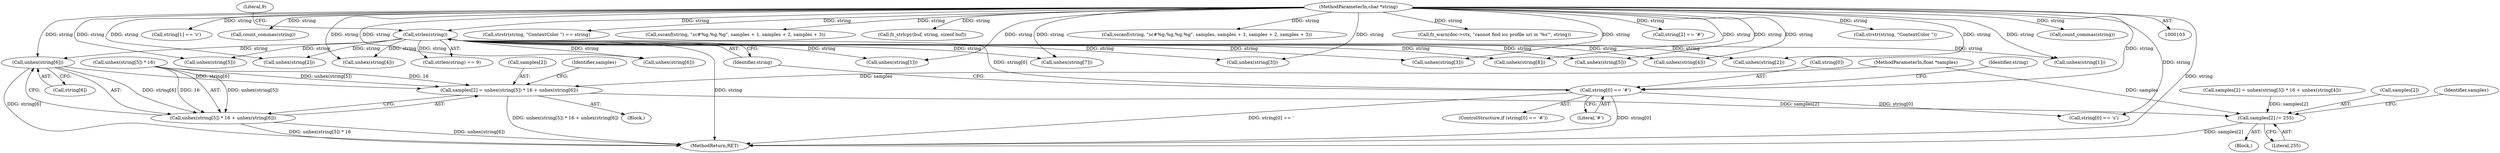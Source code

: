 digraph "0_ghostscript_60dabde18d7fe12b19da8b509bdfee9cc886aafc_0@array" {
"1000191" [label="(Call,unhex(string[6]))"];
"1000146" [label="(Call,strlen(string))"];
"1000138" [label="(Call,string[0] == '#')"];
"1000106" [label="(MethodParameterIn,char *string)"];
"1000180" [label="(Call,samples[2] = unhex(string[5]) * 16 + unhex(string[6]))"];
"1000272" [label="(Call,samples[2] /= 255)"];
"1000184" [label="(Call,unhex(string[5]) * 16 + unhex(string[6]))"];
"1000530" [label="(MethodReturn,RET)"];
"1000142" [label="(Literal,'#')"];
"1000253" [label="(Call,unhex(string[5]))"];
"1000291" [label="(Call,string[1] == 'c')"];
"1000149" [label="(Block,)"];
"1000139" [label="(Call,string[0])"];
"1000321" [label="(Call,count_commas(string))"];
"1000232" [label="(Call,samples[2] = unhex(string[3]) * 16 + unhex(string[4]))"];
"1000161" [label="(Call,unhex(string[2]))"];
"1000243" [label="(Call,unhex(string[4]))"];
"1000339" [label="(Call,strstr(string, \"ContextColor \") == string)"];
"1000307" [label="(Call,sscanf(string, \"sc#%g,%g,%g\", samples + 1, samples + 2, samples + 3))"];
"1000106" [label="(MethodParameterIn,char *string)"];
"1000345" [label="(Call,fz_strlcpy(buf, string, sizeof buf))"];
"1000258" [label="(Call,unhex(string[6]))"];
"1000156" [label="(Call,unhex(string[1]))"];
"1000201" [label="(Call,unhex(string[7]))"];
"1000324" [label="(Call,sscanf(string, \"sc#%g,%g,%g,%g\", samples, samples + 1, samples + 2, samples + 3))"];
"1000364" [label="(Call,fz_warn(doc->ctx, \"cannot find icc profile uri in '%s'\", string))"];
"1000180" [label="(Call,samples[2] = unhex(string[5]) * 16 + unhex(string[6]))"];
"1000143" [label="(Block,)"];
"1000171" [label="(Call,unhex(string[3]))"];
"1000108" [label="(MethodParameterIn,float *samples)"];
"1000273" [label="(Call,samples[2])"];
"1000276" [label="(Literal,255)"];
"1000296" [label="(Call,string[2] == '#')"];
"1000206" [label="(Call,unhex(string[8]))"];
"1000147" [label="(Identifier,string)"];
"1000186" [label="(Call,unhex(string[5]))"];
"1000185" [label="(Call,unhex(string[5]) * 16)"];
"1000176" [label="(Call,unhex(string[4]))"];
"1000287" [label="(Identifier,string)"];
"1000181" [label="(Call,samples[2])"];
"1000340" [label="(Call,strstr(string, \"ContextColor \"))"];
"1000228" [label="(Call,unhex(string[2]))"];
"1000191" [label="(Call,unhex(string[6]))"];
"1000192" [label="(Call,string[6])"];
"1000184" [label="(Call,unhex(string[5]) * 16 + unhex(string[6]))"];
"1000223" [label="(Call,unhex(string[1]))"];
"1000304" [label="(Call,count_commas(string))"];
"1000272" [label="(Call,samples[2] /= 255)"];
"1000138" [label="(Call,string[0] == '#')"];
"1000285" [label="(Call,string[0] == 's')"];
"1000238" [label="(Call,unhex(string[3]))"];
"1000197" [label="(Identifier,samples)"];
"1000137" [label="(ControlStructure,if (string[0] == '#'))"];
"1000146" [label="(Call,strlen(string))"];
"1000148" [label="(Literal,9)"];
"1000279" [label="(Identifier,samples)"];
"1000145" [label="(Call,strlen(string) == 9)"];
"1000191" -> "1000184"  [label="AST: "];
"1000191" -> "1000192"  [label="CFG: "];
"1000192" -> "1000191"  [label="AST: "];
"1000184" -> "1000191"  [label="CFG: "];
"1000191" -> "1000530"  [label="DDG: string[6]"];
"1000191" -> "1000180"  [label="DDG: string[6]"];
"1000191" -> "1000184"  [label="DDG: string[6]"];
"1000146" -> "1000191"  [label="DDG: string"];
"1000106" -> "1000191"  [label="DDG: string"];
"1000146" -> "1000145"  [label="AST: "];
"1000146" -> "1000147"  [label="CFG: "];
"1000147" -> "1000146"  [label="AST: "];
"1000148" -> "1000146"  [label="CFG: "];
"1000146" -> "1000530"  [label="DDG: string"];
"1000146" -> "1000145"  [label="DDG: string"];
"1000138" -> "1000146"  [label="DDG: string[0]"];
"1000106" -> "1000146"  [label="DDG: string"];
"1000146" -> "1000156"  [label="DDG: string"];
"1000146" -> "1000161"  [label="DDG: string"];
"1000146" -> "1000171"  [label="DDG: string"];
"1000146" -> "1000176"  [label="DDG: string"];
"1000146" -> "1000186"  [label="DDG: string"];
"1000146" -> "1000201"  [label="DDG: string"];
"1000146" -> "1000206"  [label="DDG: string"];
"1000146" -> "1000223"  [label="DDG: string"];
"1000146" -> "1000228"  [label="DDG: string"];
"1000146" -> "1000238"  [label="DDG: string"];
"1000146" -> "1000243"  [label="DDG: string"];
"1000146" -> "1000253"  [label="DDG: string"];
"1000146" -> "1000258"  [label="DDG: string"];
"1000138" -> "1000137"  [label="AST: "];
"1000138" -> "1000142"  [label="CFG: "];
"1000139" -> "1000138"  [label="AST: "];
"1000142" -> "1000138"  [label="AST: "];
"1000147" -> "1000138"  [label="CFG: "];
"1000287" -> "1000138"  [label="CFG: "];
"1000138" -> "1000530"  [label="DDG: string[0]"];
"1000138" -> "1000530"  [label="DDG: string[0] == '"];
"1000106" -> "1000138"  [label="DDG: string"];
"1000138" -> "1000285"  [label="DDG: string[0]"];
"1000106" -> "1000103"  [label="AST: "];
"1000106" -> "1000530"  [label="DDG: string"];
"1000106" -> "1000156"  [label="DDG: string"];
"1000106" -> "1000161"  [label="DDG: string"];
"1000106" -> "1000171"  [label="DDG: string"];
"1000106" -> "1000176"  [label="DDG: string"];
"1000106" -> "1000186"  [label="DDG: string"];
"1000106" -> "1000201"  [label="DDG: string"];
"1000106" -> "1000206"  [label="DDG: string"];
"1000106" -> "1000223"  [label="DDG: string"];
"1000106" -> "1000228"  [label="DDG: string"];
"1000106" -> "1000238"  [label="DDG: string"];
"1000106" -> "1000243"  [label="DDG: string"];
"1000106" -> "1000253"  [label="DDG: string"];
"1000106" -> "1000258"  [label="DDG: string"];
"1000106" -> "1000285"  [label="DDG: string"];
"1000106" -> "1000291"  [label="DDG: string"];
"1000106" -> "1000296"  [label="DDG: string"];
"1000106" -> "1000304"  [label="DDG: string"];
"1000106" -> "1000307"  [label="DDG: string"];
"1000106" -> "1000321"  [label="DDG: string"];
"1000106" -> "1000324"  [label="DDG: string"];
"1000106" -> "1000340"  [label="DDG: string"];
"1000106" -> "1000339"  [label="DDG: string"];
"1000106" -> "1000345"  [label="DDG: string"];
"1000106" -> "1000364"  [label="DDG: string"];
"1000180" -> "1000149"  [label="AST: "];
"1000180" -> "1000184"  [label="CFG: "];
"1000181" -> "1000180"  [label="AST: "];
"1000184" -> "1000180"  [label="AST: "];
"1000197" -> "1000180"  [label="CFG: "];
"1000180" -> "1000530"  [label="DDG: unhex(string[5]) * 16 + unhex(string[6])"];
"1000185" -> "1000180"  [label="DDG: unhex(string[5])"];
"1000185" -> "1000180"  [label="DDG: 16"];
"1000108" -> "1000180"  [label="DDG: samples"];
"1000180" -> "1000272"  [label="DDG: samples[2]"];
"1000272" -> "1000143"  [label="AST: "];
"1000272" -> "1000276"  [label="CFG: "];
"1000273" -> "1000272"  [label="AST: "];
"1000276" -> "1000272"  [label="AST: "];
"1000279" -> "1000272"  [label="CFG: "];
"1000272" -> "1000530"  [label="DDG: samples[2]"];
"1000232" -> "1000272"  [label="DDG: samples[2]"];
"1000108" -> "1000272"  [label="DDG: samples"];
"1000185" -> "1000184"  [label="AST: "];
"1000184" -> "1000530"  [label="DDG: unhex(string[5]) * 16"];
"1000184" -> "1000530"  [label="DDG: unhex(string[6])"];
"1000185" -> "1000184"  [label="DDG: unhex(string[5])"];
"1000185" -> "1000184"  [label="DDG: 16"];
}
